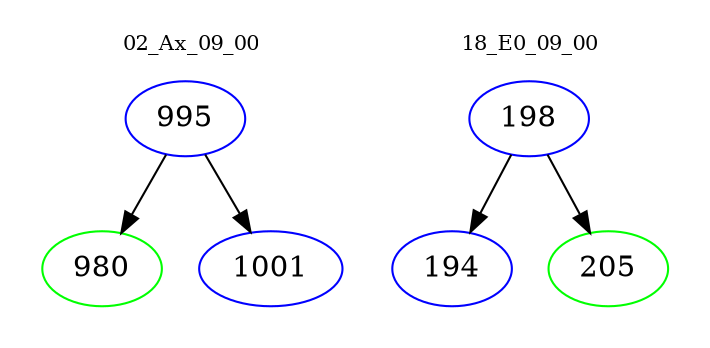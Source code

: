digraph{
subgraph cluster_0 {
color = white
label = "02_Ax_09_00";
fontsize=10;
T0_995 [label="995", color="blue"]
T0_995 -> T0_980 [color="black"]
T0_980 [label="980", color="green"]
T0_995 -> T0_1001 [color="black"]
T0_1001 [label="1001", color="blue"]
}
subgraph cluster_1 {
color = white
label = "18_E0_09_00";
fontsize=10;
T1_198 [label="198", color="blue"]
T1_198 -> T1_194 [color="black"]
T1_194 [label="194", color="blue"]
T1_198 -> T1_205 [color="black"]
T1_205 [label="205", color="green"]
}
}
